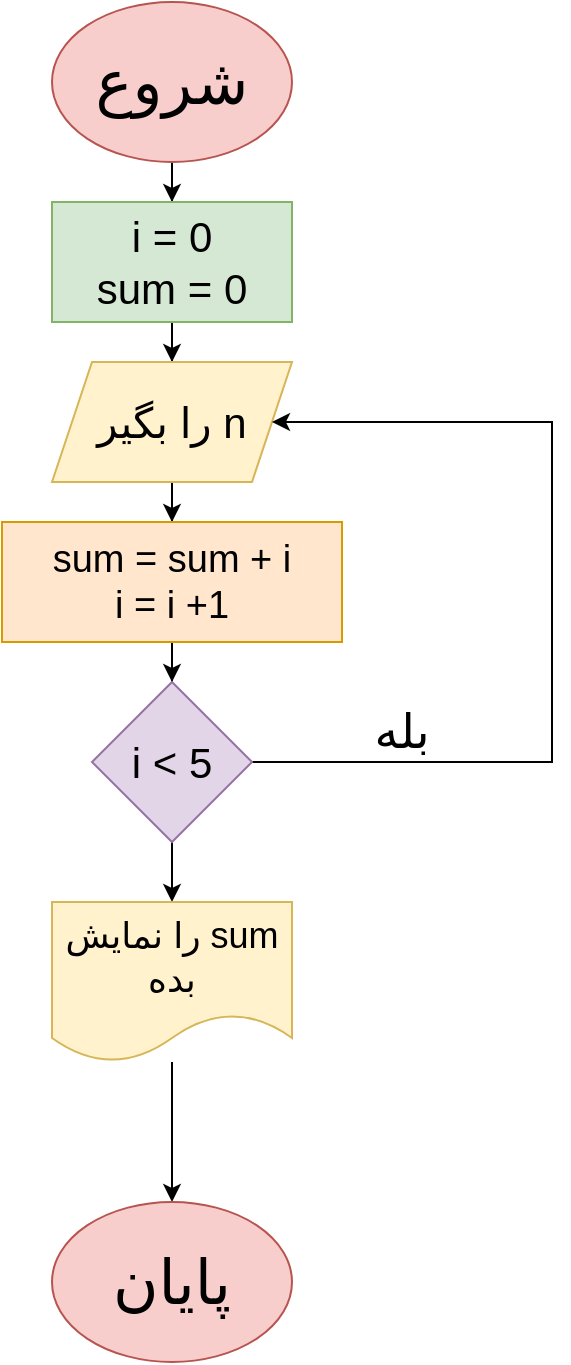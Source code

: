 <mxfile version="21.0.8" type="device"><diagram name="Page-1" id="1-4vXg5fJwDcgIn1fFpz"><mxGraphModel dx="1050" dy="573" grid="1" gridSize="10" guides="1" tooltips="1" connect="1" arrows="1" fold="1" page="1" pageScale="1" pageWidth="850" pageHeight="1100" math="0" shadow="0"><root><mxCell id="0"/><mxCell id="1" parent="0"/><mxCell id="liboywxGVLrOmhbIi_zV-3" value="" style="edgeStyle=orthogonalEdgeStyle;rounded=0;orthogonalLoop=1;jettySize=auto;html=1;" edge="1" parent="1" source="liboywxGVLrOmhbIi_zV-1" target="liboywxGVLrOmhbIi_zV-2"><mxGeometry relative="1" as="geometry"/></mxCell><mxCell id="liboywxGVLrOmhbIi_zV-1" value="&lt;font style=&quot;font-size: 31px;&quot;&gt;شروع&lt;/font&gt;" style="ellipse;whiteSpace=wrap;html=1;fillColor=#f8cecc;strokeColor=#b85450;" vertex="1" parent="1"><mxGeometry x="360" y="10" width="120" height="80" as="geometry"/></mxCell><mxCell id="liboywxGVLrOmhbIi_zV-5" value="" style="edgeStyle=orthogonalEdgeStyle;rounded=0;orthogonalLoop=1;jettySize=auto;html=1;" edge="1" parent="1" source="liboywxGVLrOmhbIi_zV-2" target="liboywxGVLrOmhbIi_zV-4"><mxGeometry relative="1" as="geometry"/></mxCell><mxCell id="liboywxGVLrOmhbIi_zV-2" value="&lt;font style=&quot;font-size: 21px;&quot;&gt;i = 0&lt;br&gt;sum = 0&lt;/font&gt;" style="rounded=0;whiteSpace=wrap;html=1;fillColor=#d5e8d4;strokeColor=#82b366;" vertex="1" parent="1"><mxGeometry x="360" y="110" width="120" height="60" as="geometry"/></mxCell><mxCell id="liboywxGVLrOmhbIi_zV-7" value="" style="edgeStyle=orthogonalEdgeStyle;rounded=0;orthogonalLoop=1;jettySize=auto;html=1;" edge="1" parent="1" source="liboywxGVLrOmhbIi_zV-4" target="liboywxGVLrOmhbIi_zV-6"><mxGeometry relative="1" as="geometry"/></mxCell><mxCell id="liboywxGVLrOmhbIi_zV-4" value="&lt;div style=&quot;direction: rtl;&quot;&gt;&lt;span style=&quot;background-color: initial;&quot;&gt;&lt;font style=&quot;font-size: 21px;&quot;&gt;n را بگیر&lt;/font&gt;&lt;/span&gt;&lt;/div&gt;" style="shape=parallelogram;perimeter=parallelogramPerimeter;whiteSpace=wrap;html=1;fixedSize=1;fillColor=#fff2cc;strokeColor=#d6b656;" vertex="1" parent="1"><mxGeometry x="360" y="190" width="120" height="60" as="geometry"/></mxCell><mxCell id="liboywxGVLrOmhbIi_zV-9" value="" style="edgeStyle=orthogonalEdgeStyle;rounded=0;orthogonalLoop=1;jettySize=auto;html=1;" edge="1" parent="1" source="liboywxGVLrOmhbIi_zV-6" target="liboywxGVLrOmhbIi_zV-8"><mxGeometry relative="1" as="geometry"/></mxCell><mxCell id="liboywxGVLrOmhbIi_zV-6" value="&lt;font style=&quot;font-size: 19px;&quot;&gt;sum = sum + i&lt;br&gt;i = i +1&lt;/font&gt;" style="rounded=0;whiteSpace=wrap;html=1;fillColor=#ffe6cc;strokeColor=#d79b00;" vertex="1" parent="1"><mxGeometry x="335" y="270" width="170" height="60" as="geometry"/></mxCell><mxCell id="liboywxGVLrOmhbIi_zV-10" style="edgeStyle=orthogonalEdgeStyle;rounded=0;orthogonalLoop=1;jettySize=auto;html=1;entryX=1;entryY=0.5;entryDx=0;entryDy=0;" edge="1" parent="1" source="liboywxGVLrOmhbIi_zV-8" target="liboywxGVLrOmhbIi_zV-4"><mxGeometry relative="1" as="geometry"><Array as="points"><mxPoint x="610" y="390"/><mxPoint x="610" y="220"/></Array></mxGeometry></mxCell><mxCell id="liboywxGVLrOmhbIi_zV-13" value="" style="edgeStyle=orthogonalEdgeStyle;rounded=0;orthogonalLoop=1;jettySize=auto;html=1;" edge="1" parent="1" source="liboywxGVLrOmhbIi_zV-8" target="liboywxGVLrOmhbIi_zV-12"><mxGeometry relative="1" as="geometry"/></mxCell><mxCell id="liboywxGVLrOmhbIi_zV-8" value="&lt;font style=&quot;font-size: 21px;&quot;&gt;i &amp;lt; 5&lt;/font&gt;" style="rhombus;whiteSpace=wrap;html=1;fillColor=#e1d5e7;strokeColor=#9673a6;" vertex="1" parent="1"><mxGeometry x="380" y="350" width="80" height="80" as="geometry"/></mxCell><mxCell id="liboywxGVLrOmhbIi_zV-11" value="&lt;font style=&quot;font-size: 24px;&quot;&gt;بله&lt;/font&gt;" style="text;html=1;strokeColor=none;fillColor=none;align=center;verticalAlign=middle;whiteSpace=wrap;rounded=0;" vertex="1" parent="1"><mxGeometry x="505" y="360" width="60" height="30" as="geometry"/></mxCell><mxCell id="liboywxGVLrOmhbIi_zV-16" value="" style="edgeStyle=orthogonalEdgeStyle;rounded=0;orthogonalLoop=1;jettySize=auto;html=1;" edge="1" parent="1" source="liboywxGVLrOmhbIi_zV-12" target="liboywxGVLrOmhbIi_zV-14"><mxGeometry relative="1" as="geometry"/></mxCell><mxCell id="liboywxGVLrOmhbIi_zV-12" value="&lt;div style=&quot;direction: rtl;&quot;&gt;&lt;span style=&quot;background-color: initial;&quot;&gt;&lt;font style=&quot;font-size: 18px;&quot;&gt;sum را نمایش بده&lt;/font&gt;&lt;/span&gt;&lt;/div&gt;" style="shape=document;whiteSpace=wrap;html=1;boundedLbl=1;fillColor=#fff2cc;strokeColor=#d6b656;" vertex="1" parent="1"><mxGeometry x="360" y="460" width="120" height="80" as="geometry"/></mxCell><mxCell id="liboywxGVLrOmhbIi_zV-14" value="&lt;font style=&quot;font-size: 31px;&quot;&gt;پایان&lt;/font&gt;" style="ellipse;whiteSpace=wrap;html=1;fillColor=#f8cecc;strokeColor=#b85450;" vertex="1" parent="1"><mxGeometry x="360" y="610" width="120" height="80" as="geometry"/></mxCell></root></mxGraphModel></diagram></mxfile>